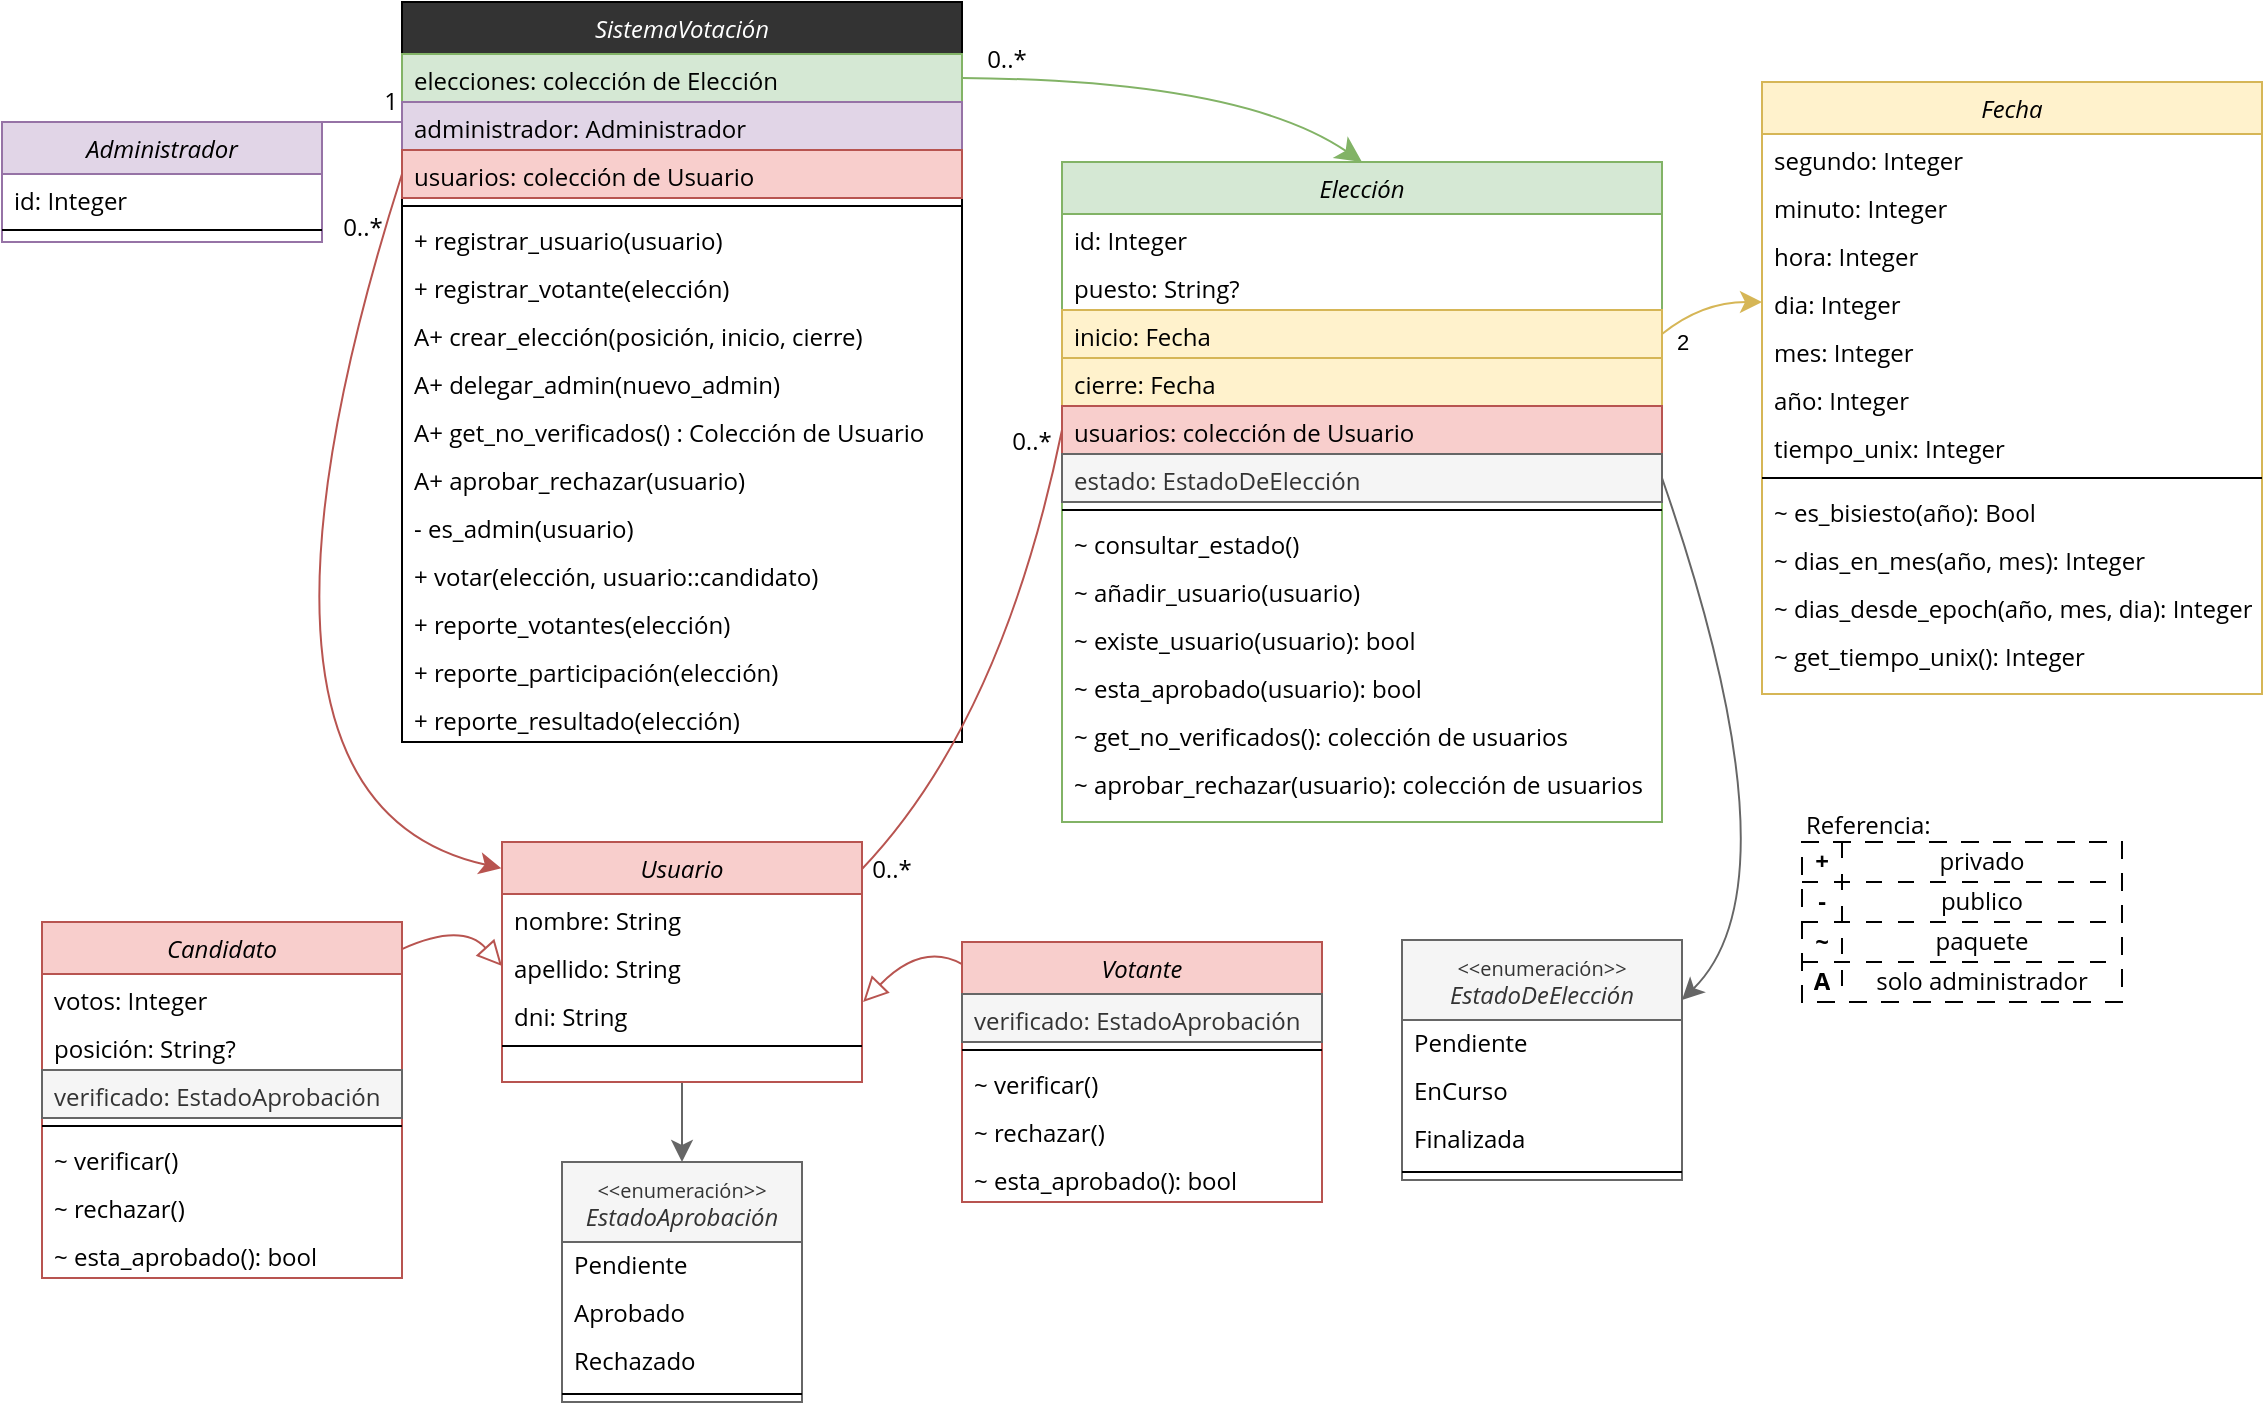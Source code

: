 <mxfile version="24.5.5" type="device">
  <diagram id="C5RBs43oDa-KdzZeNtuy" name="Page-1">
    <mxGraphModel dx="1039" dy="798" grid="1" gridSize="10" guides="1" tooltips="1" connect="1" arrows="1" fold="1" page="1" pageScale="1" pageWidth="827" pageHeight="1169" math="0" shadow="0">
      <root>
        <mxCell id="WIyWlLk6GJQsqaUBKTNV-0" />
        <mxCell id="WIyWlLk6GJQsqaUBKTNV-1" parent="WIyWlLk6GJQsqaUBKTNV-0" />
        <mxCell id="zkfFHV4jXpPFQw0GAbJ--0" value="SistemaVotación" style="swimlane;fontStyle=2;align=center;verticalAlign=top;childLayout=stackLayout;horizontal=1;startSize=26;horizontalStack=0;resizeParent=1;resizeLast=0;collapsible=1;marginBottom=0;rounded=0;shadow=0;strokeWidth=1;fillColor=#333333;fontFamily=Open Sans;fontSource=https%3A%2F%2Ffonts.googleapis.com%2Fcss%3Ffamily%3DOpen%2BSans;fontColor=#FFFFFF;" parent="WIyWlLk6GJQsqaUBKTNV-1" vertex="1">
          <mxGeometry x="220" y="120" width="280" height="370" as="geometry">
            <mxRectangle x="60" y="120" width="160" height="26" as="alternateBounds" />
          </mxGeometry>
        </mxCell>
        <mxCell id="zkfFHV4jXpPFQw0GAbJ--2" value="elecciones: colección de Elección" style="text;align=left;verticalAlign=top;spacingLeft=4;spacingRight=4;overflow=hidden;rotatable=0;points=[[0,0.5],[1,0.5]];portConstraint=eastwest;rounded=0;shadow=0;html=0;fillColor=#d5e8d4;strokeColor=#82b366;fontFamily=Open Sans;fontSource=https%3A%2F%2Ffonts.googleapis.com%2Fcss%3Ffamily%3DOpen%2BSans;" parent="zkfFHV4jXpPFQw0GAbJ--0" vertex="1">
          <mxGeometry y="26" width="280" height="24" as="geometry" />
        </mxCell>
        <mxCell id="yKbHg6DS_N1zs0R88v2O-32" value="administrador: Administrador" style="text;align=left;verticalAlign=top;spacingLeft=4;spacingRight=4;overflow=hidden;rotatable=0;points=[[0,0.5],[1,0.5]];portConstraint=eastwest;rounded=0;shadow=0;html=0;fillColor=#e1d5e7;strokeColor=#9673a6;fontFamily=Open Sans;fontSource=https%3A%2F%2Ffonts.googleapis.com%2Fcss%3Ffamily%3DOpen%2BSans;" parent="zkfFHV4jXpPFQw0GAbJ--0" vertex="1">
          <mxGeometry y="50" width="280" height="24" as="geometry" />
        </mxCell>
        <mxCell id="yKbHg6DS_N1zs0R88v2O-77" value="usuarios: colección de Usuario" style="text;align=left;verticalAlign=top;spacingLeft=4;spacingRight=4;overflow=hidden;rotatable=0;points=[[0,0.5],[1,0.5]];portConstraint=eastwest;rounded=0;shadow=0;html=0;fillColor=#f8cecc;strokeColor=#b85450;fontFamily=Open Sans;fontSource=https%3A%2F%2Ffonts.googleapis.com%2Fcss%3Ffamily%3DOpen%2BSans;" parent="zkfFHV4jXpPFQw0GAbJ--0" vertex="1">
          <mxGeometry y="74" width="280" height="24" as="geometry" />
        </mxCell>
        <mxCell id="zkfFHV4jXpPFQw0GAbJ--4" value="" style="line;html=1;strokeWidth=1;align=left;verticalAlign=middle;spacingTop=-1;spacingLeft=3;spacingRight=3;rotatable=0;labelPosition=right;points=[];portConstraint=eastwest;fontFamily=Open Sans;fontSource=https%3A%2F%2Ffonts.googleapis.com%2Fcss%3Ffamily%3DOpen%2BSans;" parent="zkfFHV4jXpPFQw0GAbJ--0" vertex="1">
          <mxGeometry y="98" width="280" height="8" as="geometry" />
        </mxCell>
        <mxCell id="BtBPjeZ04H007sRHJWdY-24" value="+ registrar_usuario(usuario)" style="text;align=left;verticalAlign=top;spacingLeft=4;spacingRight=4;overflow=hidden;rotatable=0;points=[[0,0.5],[1,0.5]];portConstraint=eastwest;fontFamily=Open Sans;fontSource=https%3A%2F%2Ffonts.googleapis.com%2Fcss%3Ffamily%3DOpen%2BSans;" parent="zkfFHV4jXpPFQw0GAbJ--0" vertex="1">
          <mxGeometry y="106" width="280" height="24" as="geometry" />
        </mxCell>
        <mxCell id="98oy6kJ288_XLNuniXGL-0" value="+ registrar_votante(elección)" style="text;align=left;verticalAlign=top;spacingLeft=4;spacingRight=4;overflow=hidden;rotatable=0;points=[[0,0.5],[1,0.5]];portConstraint=eastwest;fontFamily=Open Sans;fontSource=https%3A%2F%2Ffonts.googleapis.com%2Fcss%3Ffamily%3DOpen%2BSans;" parent="zkfFHV4jXpPFQw0GAbJ--0" vertex="1">
          <mxGeometry y="130" width="280" height="24" as="geometry" />
        </mxCell>
        <mxCell id="zkfFHV4jXpPFQw0GAbJ--5" value="A+ crear_elección(posición, inicio, cierre)" style="text;align=left;verticalAlign=top;spacingLeft=4;spacingRight=4;overflow=hidden;rotatable=0;points=[[0,0.5],[1,0.5]];portConstraint=eastwest;fontFamily=Open Sans;fontSource=https%3A%2F%2Ffonts.googleapis.com%2Fcss%3Ffamily%3DOpen%2BSans;" parent="zkfFHV4jXpPFQw0GAbJ--0" vertex="1">
          <mxGeometry y="154" width="280" height="24" as="geometry" />
        </mxCell>
        <mxCell id="yKbHg6DS_N1zs0R88v2O-81" value="A+ delegar_admin(nuevo_admin)" style="text;align=left;verticalAlign=top;spacingLeft=4;spacingRight=4;overflow=hidden;rotatable=0;points=[[0,0.5],[1,0.5]];portConstraint=eastwest;fontFamily=Open Sans;fontSource=https%3A%2F%2Ffonts.googleapis.com%2Fcss%3Ffamily%3DOpen%2BSans;" parent="zkfFHV4jXpPFQw0GAbJ--0" vertex="1">
          <mxGeometry y="178" width="280" height="24" as="geometry" />
        </mxCell>
        <mxCell id="BtBPjeZ04H007sRHJWdY-26" value="A+ get_no_verificados() : Colección de Usuario" style="text;align=left;verticalAlign=top;spacingLeft=4;spacingRight=4;overflow=hidden;rotatable=0;points=[[0,0.5],[1,0.5]];portConstraint=eastwest;fontFamily=Open Sans;fontSource=https%3A%2F%2Ffonts.googleapis.com%2Fcss%3Ffamily%3DOpen%2BSans;" parent="zkfFHV4jXpPFQw0GAbJ--0" vertex="1">
          <mxGeometry y="202" width="280" height="24" as="geometry" />
        </mxCell>
        <mxCell id="BtBPjeZ04H007sRHJWdY-25" value="A+ aprobar_rechazar(usuario)" style="text;align=left;verticalAlign=top;spacingLeft=4;spacingRight=4;overflow=hidden;rotatable=0;points=[[0,0.5],[1,0.5]];portConstraint=eastwest;fontFamily=Open Sans;fontSource=https%3A%2F%2Ffonts.googleapis.com%2Fcss%3Ffamily%3DOpen%2BSans;" parent="zkfFHV4jXpPFQw0GAbJ--0" vertex="1">
          <mxGeometry y="226" width="280" height="24" as="geometry" />
        </mxCell>
        <mxCell id="MdSGgK2CkpisyOBPNk-x-0" value="- es_admin(usuario)" style="text;align=left;verticalAlign=top;spacingLeft=4;spacingRight=4;overflow=hidden;rotatable=0;points=[[0,0.5],[1,0.5]];portConstraint=eastwest;fontFamily=Open Sans;fontSource=https%3A%2F%2Ffonts.googleapis.com%2Fcss%3Ffamily%3DOpen%2BSans;" parent="zkfFHV4jXpPFQw0GAbJ--0" vertex="1">
          <mxGeometry y="250" width="280" height="24" as="geometry" />
        </mxCell>
        <mxCell id="BtBPjeZ04H007sRHJWdY-29" value="+ votar(elección, usuario::candidato)" style="text;align=left;verticalAlign=top;spacingLeft=4;spacingRight=4;overflow=hidden;rotatable=0;points=[[0,0.5],[1,0.5]];portConstraint=eastwest;fontFamily=Open Sans;fontSource=https%3A%2F%2Ffonts.googleapis.com%2Fcss%3Ffamily%3DOpen%2BSans;" parent="zkfFHV4jXpPFQw0GAbJ--0" vertex="1">
          <mxGeometry y="274" width="280" height="24" as="geometry" />
        </mxCell>
        <mxCell id="yKbHg6DS_N1zs0R88v2O-89" value="+ reporte_votantes(elección)" style="text;align=left;verticalAlign=top;spacingLeft=4;spacingRight=4;overflow=hidden;rotatable=0;points=[[0,0.5],[1,0.5]];portConstraint=eastwest;fontFamily=Open Sans;fontSource=https%3A%2F%2Ffonts.googleapis.com%2Fcss%3Ffamily%3DOpen%2BSans;" parent="zkfFHV4jXpPFQw0GAbJ--0" vertex="1">
          <mxGeometry y="298" width="280" height="24" as="geometry" />
        </mxCell>
        <mxCell id="yKbHg6DS_N1zs0R88v2O-90" value="+ reporte_participación(elección)" style="text;align=left;verticalAlign=top;spacingLeft=4;spacingRight=4;overflow=hidden;rotatable=0;points=[[0,0.5],[1,0.5]];portConstraint=eastwest;fontFamily=Open Sans;fontSource=https%3A%2F%2Ffonts.googleapis.com%2Fcss%3Ffamily%3DOpen%2BSans;" parent="zkfFHV4jXpPFQw0GAbJ--0" vertex="1">
          <mxGeometry y="322" width="280" height="24" as="geometry" />
        </mxCell>
        <mxCell id="BtBPjeZ04H007sRHJWdY-0" value="+ reporte_resultado(elección)" style="text;align=left;verticalAlign=top;spacingLeft=4;spacingRight=4;overflow=hidden;rotatable=0;points=[[0,0.5],[1,0.5]];portConstraint=eastwest;fontFamily=Open Sans;fontSource=https%3A%2F%2Ffonts.googleapis.com%2Fcss%3Ffamily%3DOpen%2BSans;" parent="zkfFHV4jXpPFQw0GAbJ--0" vertex="1">
          <mxGeometry y="346" width="280" height="24" as="geometry" />
        </mxCell>
        <mxCell id="zkfFHV4jXpPFQw0GAbJ--17" value="Elección" style="swimlane;fontStyle=2;align=center;verticalAlign=top;childLayout=stackLayout;horizontal=1;startSize=26;horizontalStack=0;resizeParent=1;resizeLast=0;collapsible=1;marginBottom=0;rounded=0;shadow=0;strokeWidth=1;fillColor=#d5e8d4;strokeColor=#82b366;fontFamily=Open Sans;fontSource=https%3A%2F%2Ffonts.googleapis.com%2Fcss%3Ffamily%3DOpen%2BSans;" parent="WIyWlLk6GJQsqaUBKTNV-1" vertex="1">
          <mxGeometry x="550" y="200" width="300" height="330" as="geometry">
            <mxRectangle x="550" y="140" width="160" height="26" as="alternateBounds" />
          </mxGeometry>
        </mxCell>
        <mxCell id="yKbHg6DS_N1zs0R88v2O-35" value="id: Integer" style="text;align=left;verticalAlign=top;spacingLeft=4;spacingRight=4;overflow=hidden;rotatable=0;points=[[0,0.5],[1,0.5]];portConstraint=eastwest;rounded=0;shadow=0;html=0;fontFamily=Open Sans;fontSource=https%3A%2F%2Ffonts.googleapis.com%2Fcss%3Ffamily%3DOpen%2BSans;" parent="zkfFHV4jXpPFQw0GAbJ--17" vertex="1">
          <mxGeometry y="26" width="300" height="24" as="geometry" />
        </mxCell>
        <mxCell id="BtBPjeZ04H007sRHJWdY-1" value="puesto: String?" style="text;align=left;verticalAlign=top;spacingLeft=4;spacingRight=4;overflow=hidden;rotatable=0;points=[[0,0.5],[1,0.5]];portConstraint=eastwest;rounded=0;shadow=0;html=0;fontFamily=Open Sans;fontSource=https%3A%2F%2Ffonts.googleapis.com%2Fcss%3Ffamily%3DOpen%2BSans;" parent="zkfFHV4jXpPFQw0GAbJ--17" vertex="1">
          <mxGeometry y="50" width="300" height="24" as="geometry" />
        </mxCell>
        <mxCell id="zkfFHV4jXpPFQw0GAbJ--18" value="inicio: Fecha" style="text;align=left;verticalAlign=top;spacingLeft=4;spacingRight=4;overflow=hidden;rotatable=0;points=[[0,0.5],[1,0.5]];portConstraint=eastwest;fontFamily=Open Sans;fontSource=https%3A%2F%2Ffonts.googleapis.com%2Fcss%3Ffamily%3DOpen%2BSans;fillColor=#fff2cc;strokeColor=#d6b656;" parent="zkfFHV4jXpPFQw0GAbJ--17" vertex="1">
          <mxGeometry y="74" width="300" height="24" as="geometry" />
        </mxCell>
        <mxCell id="zkfFHV4jXpPFQw0GAbJ--19" value="cierre: Fecha" style="text;align=left;verticalAlign=top;spacingLeft=4;spacingRight=4;overflow=hidden;rotatable=0;points=[[0,0.5],[1,0.5]];portConstraint=eastwest;rounded=0;shadow=0;html=0;fontFamily=Open Sans;fontSource=https%3A%2F%2Ffonts.googleapis.com%2Fcss%3Ffamily%3DOpen%2BSans;fillColor=#fff2cc;strokeColor=#d6b656;" parent="zkfFHV4jXpPFQw0GAbJ--17" vertex="1">
          <mxGeometry y="98" width="300" height="24" as="geometry" />
        </mxCell>
        <mxCell id="yKbHg6DS_N1zs0R88v2O-3" value="usuarios: colección de Usuario" style="text;align=left;verticalAlign=top;spacingLeft=4;spacingRight=4;overflow=hidden;rotatable=0;points=[[0,0.5],[1,0.5]];portConstraint=eastwest;rounded=0;shadow=0;html=0;fillColor=#f8cecc;strokeColor=#b85450;fontFamily=Open Sans;fontSource=https%3A%2F%2Ffonts.googleapis.com%2Fcss%3Ffamily%3DOpen%2BSans;" parent="zkfFHV4jXpPFQw0GAbJ--17" vertex="1">
          <mxGeometry y="122" width="300" height="24" as="geometry" />
        </mxCell>
        <mxCell id="R9XFPIO_DSR1nfJO-hFB-24" value="estado: EstadoDeElección" style="text;align=left;verticalAlign=top;spacingLeft=4;spacingRight=4;overflow=hidden;rotatable=0;points=[[0,0.5],[1,0.5]];portConstraint=eastwest;rounded=0;shadow=0;html=0;fontFamily=Open Sans;fontSource=https%3A%2F%2Ffonts.googleapis.com%2Fcss%3Ffamily%3DOpen%2BSans;fillColor=#f5f5f5;fontColor=#333333;strokeColor=#666666;" parent="zkfFHV4jXpPFQw0GAbJ--17" vertex="1">
          <mxGeometry y="146" width="300" height="24" as="geometry" />
        </mxCell>
        <mxCell id="zkfFHV4jXpPFQw0GAbJ--23" value="" style="line;html=1;strokeWidth=1;align=left;verticalAlign=middle;spacingTop=-1;spacingLeft=3;spacingRight=3;rotatable=0;labelPosition=right;points=[];portConstraint=eastwest;fontFamily=Open Sans;fontSource=https%3A%2F%2Ffonts.googleapis.com%2Fcss%3Ffamily%3DOpen%2BSans;" parent="zkfFHV4jXpPFQw0GAbJ--17" vertex="1">
          <mxGeometry y="170" width="300" height="8" as="geometry" />
        </mxCell>
        <mxCell id="zkfFHV4jXpPFQw0GAbJ--24" value="~ consultar_estado()" style="text;align=left;verticalAlign=top;spacingLeft=4;spacingRight=4;overflow=hidden;rotatable=0;points=[[0,0.5],[1,0.5]];portConstraint=eastwest;fontFamily=Open Sans;fontSource=https%3A%2F%2Ffonts.googleapis.com%2Fcss%3Ffamily%3DOpen%2BSans;" parent="zkfFHV4jXpPFQw0GAbJ--17" vertex="1">
          <mxGeometry y="178" width="300" height="24" as="geometry" />
        </mxCell>
        <mxCell id="MdSGgK2CkpisyOBPNk-x-9" value="~ añadir_usuario(usuario)" style="text;align=left;verticalAlign=top;spacingLeft=4;spacingRight=4;overflow=hidden;rotatable=0;points=[[0,0.5],[1,0.5]];portConstraint=eastwest;fontFamily=Open Sans;fontSource=https%3A%2F%2Ffonts.googleapis.com%2Fcss%3Ffamily%3DOpen%2BSans;" parent="zkfFHV4jXpPFQw0GAbJ--17" vertex="1">
          <mxGeometry y="202" width="300" height="24" as="geometry" />
        </mxCell>
        <mxCell id="MdSGgK2CkpisyOBPNk-x-10" value="~ existe_usuario(usuario): bool" style="text;align=left;verticalAlign=top;spacingLeft=4;spacingRight=4;overflow=hidden;rotatable=0;points=[[0,0.5],[1,0.5]];portConstraint=eastwest;fontFamily=Open Sans;fontSource=https%3A%2F%2Ffonts.googleapis.com%2Fcss%3Ffamily%3DOpen%2BSans;" parent="zkfFHV4jXpPFQw0GAbJ--17" vertex="1">
          <mxGeometry y="226" width="300" height="24" as="geometry" />
        </mxCell>
        <mxCell id="MdSGgK2CkpisyOBPNk-x-12" value="~ esta_aprobado(usuario): bool" style="text;align=left;verticalAlign=top;spacingLeft=4;spacingRight=4;overflow=hidden;rotatable=0;points=[[0,0.5],[1,0.5]];portConstraint=eastwest;fontFamily=Open Sans;fontSource=https%3A%2F%2Ffonts.googleapis.com%2Fcss%3Ffamily%3DOpen%2BSans;" parent="zkfFHV4jXpPFQw0GAbJ--17" vertex="1">
          <mxGeometry y="250" width="300" height="24" as="geometry" />
        </mxCell>
        <mxCell id="MdSGgK2CkpisyOBPNk-x-11" value="~ get_no_verificados(): colección de usuarios" style="text;align=left;verticalAlign=top;spacingLeft=4;spacingRight=4;overflow=hidden;rotatable=0;points=[[0,0.5],[1,0.5]];portConstraint=eastwest;fontFamily=Open Sans;fontSource=https%3A%2F%2Ffonts.googleapis.com%2Fcss%3Ffamily%3DOpen%2BSans;" parent="zkfFHV4jXpPFQw0GAbJ--17" vertex="1">
          <mxGeometry y="274" width="300" height="24" as="geometry" />
        </mxCell>
        <mxCell id="MdSGgK2CkpisyOBPNk-x-13" value="~ aprobar_rechazar(usuario): colección de usuarios" style="text;align=left;verticalAlign=top;spacingLeft=4;spacingRight=4;overflow=hidden;rotatable=0;points=[[0,0.5],[1,0.5]];portConstraint=eastwest;fontFamily=Open Sans;fontSource=https%3A%2F%2Ffonts.googleapis.com%2Fcss%3Ffamily%3DOpen%2BSans;" parent="zkfFHV4jXpPFQw0GAbJ--17" vertex="1">
          <mxGeometry y="298" width="300" height="24" as="geometry" />
        </mxCell>
        <mxCell id="98oy6kJ288_XLNuniXGL-7" style="edgeStyle=none;curved=1;rounded=0;orthogonalLoop=1;jettySize=auto;html=1;entryX=0.5;entryY=0;entryDx=0;entryDy=0;fontSize=12;startSize=8;endSize=8;fillColor=#f5f5f5;strokeColor=#666666;" parent="WIyWlLk6GJQsqaUBKTNV-1" source="yKbHg6DS_N1zs0R88v2O-4" target="98oy6kJ288_XLNuniXGL-1" edge="1">
          <mxGeometry relative="1" as="geometry" />
        </mxCell>
        <mxCell id="yKbHg6DS_N1zs0R88v2O-4" value="Usuario" style="swimlane;fontStyle=2;align=center;verticalAlign=top;childLayout=stackLayout;horizontal=1;startSize=26;horizontalStack=0;resizeParent=1;resizeLast=0;collapsible=1;marginBottom=0;rounded=0;shadow=0;strokeWidth=1;fillColor=#f8cecc;strokeColor=#b85450;fontFamily=Open Sans;fontSource=https%3A%2F%2Ffonts.googleapis.com%2Fcss%3Ffamily%3DOpen%2BSans;" parent="WIyWlLk6GJQsqaUBKTNV-1" vertex="1">
          <mxGeometry x="270" y="540" width="180" height="120" as="geometry">
            <mxRectangle x="550" y="140" width="160" height="26" as="alternateBounds" />
          </mxGeometry>
        </mxCell>
        <mxCell id="yKbHg6DS_N1zs0R88v2O-5" value="nombre: String" style="text;align=left;verticalAlign=top;spacingLeft=4;spacingRight=4;overflow=hidden;rotatable=0;points=[[0,0.5],[1,0.5]];portConstraint=eastwest;fontFamily=Open Sans;fontSource=https%3A%2F%2Ffonts.googleapis.com%2Fcss%3Ffamily%3DOpen%2BSans;" parent="yKbHg6DS_N1zs0R88v2O-4" vertex="1">
          <mxGeometry y="26" width="180" height="24" as="geometry" />
        </mxCell>
        <mxCell id="yKbHg6DS_N1zs0R88v2O-6" value="apellido: String" style="text;align=left;verticalAlign=top;spacingLeft=4;spacingRight=4;overflow=hidden;rotatable=0;points=[[0,0.5],[1,0.5]];portConstraint=eastwest;rounded=0;shadow=0;html=0;fontFamily=Open Sans;fontSource=https%3A%2F%2Ffonts.googleapis.com%2Fcss%3Ffamily%3DOpen%2BSans;" parent="yKbHg6DS_N1zs0R88v2O-4" vertex="1">
          <mxGeometry y="50" width="180" height="24" as="geometry" />
        </mxCell>
        <mxCell id="yKbHg6DS_N1zs0R88v2O-17" value="dni: String" style="text;align=left;verticalAlign=top;spacingLeft=4;spacingRight=4;overflow=hidden;rotatable=0;points=[[0,0.5],[1,0.5]];portConstraint=eastwest;rounded=0;shadow=0;html=0;fontFamily=Open Sans;fontSource=https%3A%2F%2Ffonts.googleapis.com%2Fcss%3Ffamily%3DOpen%2BSans;" parent="yKbHg6DS_N1zs0R88v2O-4" vertex="1">
          <mxGeometry y="74" width="180" height="24" as="geometry" />
        </mxCell>
        <mxCell id="yKbHg6DS_N1zs0R88v2O-7" value="" style="line;html=1;strokeWidth=1;align=left;verticalAlign=middle;spacingTop=-1;spacingLeft=3;spacingRight=3;rotatable=0;labelPosition=right;points=[];portConstraint=eastwest;fontFamily=Open Sans;fontSource=https%3A%2F%2Ffonts.googleapis.com%2Fcss%3Ffamily%3DOpen%2BSans;" parent="yKbHg6DS_N1zs0R88v2O-4" vertex="1">
          <mxGeometry y="98" width="180" height="8" as="geometry" />
        </mxCell>
        <mxCell id="yKbHg6DS_N1zs0R88v2O-15" value="0..*" style="edgeStyle=none;curved=1;rounded=0;orthogonalLoop=1;jettySize=auto;html=1;entryX=0.5;entryY=0;entryDx=0;entryDy=0;fontSize=12;startSize=10;endSize=10;exitX=1;exitY=0.5;exitDx=0;exitDy=0;fontFamily=Open Sans;fontSource=https%3A%2F%2Ffonts.googleapis.com%2Fcss%3Ffamily%3DOpen%2BSans;fillColor=#d5e8d4;strokeColor=#82b366;labelBackgroundColor=none;" parent="WIyWlLk6GJQsqaUBKTNV-1" source="zkfFHV4jXpPFQw0GAbJ--2" target="zkfFHV4jXpPFQw0GAbJ--17" edge="1">
          <mxGeometry x="-0.795" y="9" relative="1" as="geometry">
            <Array as="points">
              <mxPoint x="640" y="159" />
            </Array>
            <mxPoint as="offset" />
          </mxGeometry>
        </mxCell>
        <mxCell id="yKbHg6DS_N1zs0R88v2O-33" style="edgeStyle=none;curved=1;rounded=0;orthogonalLoop=1;jettySize=auto;html=1;fontSize=12;startSize=10;endSize=10;exitX=1;exitY=0.076;exitDx=0;exitDy=0;endArrow=block;endFill=0;fontFamily=Open Sans;fontSource=https%3A%2F%2Ffonts.googleapis.com%2Fcss%3Ffamily%3DOpen%2BSans;fillColor=#f8cecc;strokeColor=#b85450;entryX=0;entryY=0.5;entryDx=0;entryDy=0;exitPerimeter=0;" parent="WIyWlLk6GJQsqaUBKTNV-1" source="yKbHg6DS_N1zs0R88v2O-18" target="yKbHg6DS_N1zs0R88v2O-6" edge="1">
          <mxGeometry relative="1" as="geometry">
            <mxPoint x="360" y="720" as="targetPoint" />
            <Array as="points">
              <mxPoint x="250" y="580" />
            </Array>
          </mxGeometry>
        </mxCell>
        <mxCell id="yKbHg6DS_N1zs0R88v2O-18" value="Candidato" style="swimlane;fontStyle=2;align=center;verticalAlign=top;childLayout=stackLayout;horizontal=1;startSize=26;horizontalStack=0;resizeParent=1;resizeLast=0;collapsible=1;marginBottom=0;rounded=0;shadow=0;strokeWidth=1;fontFamily=Open Sans;fontSource=https%3A%2F%2Ffonts.googleapis.com%2Fcss%3Ffamily%3DOpen%2BSans;fillColor=#f8cecc;strokeColor=#b85450;" parent="WIyWlLk6GJQsqaUBKTNV-1" vertex="1">
          <mxGeometry x="40" y="580" width="180" height="178" as="geometry">
            <mxRectangle x="550" y="140" width="160" height="26" as="alternateBounds" />
          </mxGeometry>
        </mxCell>
        <mxCell id="yKbHg6DS_N1zs0R88v2O-21" value="votos: Integer" style="text;align=left;verticalAlign=top;spacingLeft=4;spacingRight=4;overflow=hidden;rotatable=0;points=[[0,0.5],[1,0.5]];portConstraint=eastwest;rounded=0;shadow=0;html=0;fontFamily=Open Sans;fontSource=https%3A%2F%2Ffonts.googleapis.com%2Fcss%3Ffamily%3DOpen%2BSans;" parent="yKbHg6DS_N1zs0R88v2O-18" vertex="1">
          <mxGeometry y="26" width="180" height="24" as="geometry" />
        </mxCell>
        <mxCell id="yKbHg6DS_N1zs0R88v2O-70" value="posición: String?" style="text;align=left;verticalAlign=top;spacingLeft=4;spacingRight=4;overflow=hidden;rotatable=0;points=[[0,0.5],[1,0.5]];portConstraint=eastwest;rounded=0;shadow=0;html=0;fontFamily=Open Sans;fontSource=https%3A%2F%2Ffonts.googleapis.com%2Fcss%3Ffamily%3DOpen%2BSans;" parent="yKbHg6DS_N1zs0R88v2O-18" vertex="1">
          <mxGeometry y="50" width="180" height="24" as="geometry" />
        </mxCell>
        <mxCell id="MdSGgK2CkpisyOBPNk-x-7" value="verificado: EstadoAprobación" style="text;align=left;verticalAlign=top;spacingLeft=4;spacingRight=4;overflow=hidden;rotatable=0;points=[[0,0.5],[1,0.5]];portConstraint=eastwest;rounded=0;shadow=0;html=0;fontFamily=Open Sans;fontSource=https%3A%2F%2Ffonts.googleapis.com%2Fcss%3Ffamily%3DOpen%2BSans;fillColor=#f5f5f5;fontColor=#333333;strokeColor=#666666;" parent="yKbHg6DS_N1zs0R88v2O-18" vertex="1">
          <mxGeometry y="74" width="180" height="24" as="geometry" />
        </mxCell>
        <mxCell id="yKbHg6DS_N1zs0R88v2O-22" value="" style="line;html=1;strokeWidth=1;align=left;verticalAlign=middle;spacingTop=-1;spacingLeft=3;spacingRight=3;rotatable=0;labelPosition=right;points=[];portConstraint=eastwest;fontFamily=Open Sans;fontSource=https%3A%2F%2Ffonts.googleapis.com%2Fcss%3Ffamily%3DOpen%2BSans;" parent="yKbHg6DS_N1zs0R88v2O-18" vertex="1">
          <mxGeometry y="98" width="180" height="8" as="geometry" />
        </mxCell>
        <mxCell id="yKbHg6DS_N1zs0R88v2O-9" value="~ verificar()" style="text;align=left;verticalAlign=top;spacingLeft=4;spacingRight=4;overflow=hidden;rotatable=0;points=[[0,0.5],[1,0.5]];portConstraint=eastwest;fontFamily=Open Sans;fontSource=https%3A%2F%2Ffonts.googleapis.com%2Fcss%3Ffamily%3DOpen%2BSans;" parent="yKbHg6DS_N1zs0R88v2O-18" vertex="1">
          <mxGeometry y="106" width="180" height="24" as="geometry" />
        </mxCell>
        <mxCell id="pZxbnh3E-0ZqHh4JECPZ-0" value="~ rechazar()" style="text;align=left;verticalAlign=top;spacingLeft=4;spacingRight=4;overflow=hidden;rotatable=0;points=[[0,0.5],[1,0.5]];portConstraint=eastwest;fontFamily=Open Sans;fontSource=https%3A%2F%2Ffonts.googleapis.com%2Fcss%3Ffamily%3DOpen%2BSans;" vertex="1" parent="yKbHg6DS_N1zs0R88v2O-18">
          <mxGeometry y="130" width="180" height="24" as="geometry" />
        </mxCell>
        <mxCell id="MdSGgK2CkpisyOBPNk-x-5" value="~ esta_aprobado(): bool" style="text;align=left;verticalAlign=top;spacingLeft=4;spacingRight=4;overflow=hidden;rotatable=0;points=[[0,0.5],[1,0.5]];portConstraint=eastwest;fontFamily=Open Sans;fontSource=https%3A%2F%2Ffonts.googleapis.com%2Fcss%3Ffamily%3DOpen%2BSans;" parent="yKbHg6DS_N1zs0R88v2O-18" vertex="1">
          <mxGeometry y="154" width="180" height="24" as="geometry" />
        </mxCell>
        <mxCell id="yKbHg6DS_N1zs0R88v2O-34" style="edgeStyle=none;curved=1;rounded=0;orthogonalLoop=1;jettySize=auto;html=1;entryX=1.003;entryY=0.251;entryDx=0;entryDy=0;fontSize=12;startSize=10;endSize=10;exitX=0;exitY=0.085;exitDx=0;exitDy=0;endArrow=block;endFill=0;fontFamily=Open Sans;fontSource=https%3A%2F%2Ffonts.googleapis.com%2Fcss%3Ffamily%3DOpen%2BSans;fillColor=#f8cecc;strokeColor=#b85450;entryPerimeter=0;exitPerimeter=0;" parent="WIyWlLk6GJQsqaUBKTNV-1" source="yKbHg6DS_N1zs0R88v2O-52" target="yKbHg6DS_N1zs0R88v2O-17" edge="1">
          <mxGeometry relative="1" as="geometry">
            <mxPoint x="1040" y="642" as="sourcePoint" />
            <Array as="points">
              <mxPoint x="480" y="590" />
            </Array>
          </mxGeometry>
        </mxCell>
        <mxCell id="yKbHg6DS_N1zs0R88v2O-40" value="Administrador" style="swimlane;fontStyle=2;align=center;verticalAlign=top;childLayout=stackLayout;horizontal=1;startSize=26;horizontalStack=0;resizeParent=1;resizeLast=0;collapsible=1;marginBottom=0;rounded=0;shadow=0;strokeWidth=1;fillColor=#e1d5e7;strokeColor=#9673a6;fontFamily=Open Sans;fontSource=https%3A%2F%2Ffonts.googleapis.com%2Fcss%3Ffamily%3DOpen%2BSans;" parent="WIyWlLk6GJQsqaUBKTNV-1" vertex="1">
          <mxGeometry x="20" y="180" width="160" height="60" as="geometry">
            <mxRectangle x="550" y="140" width="160" height="26" as="alternateBounds" />
          </mxGeometry>
        </mxCell>
        <mxCell id="yKbHg6DS_N1zs0R88v2O-41" value="id: Integer" style="text;align=left;verticalAlign=top;spacingLeft=4;spacingRight=4;overflow=hidden;rotatable=0;points=[[0,0.5],[1,0.5]];portConstraint=eastwest;rounded=0;shadow=0;html=0;fontFamily=Open Sans;fontSource=https%3A%2F%2Ffonts.googleapis.com%2Fcss%3Ffamily%3DOpen%2BSans;" parent="yKbHg6DS_N1zs0R88v2O-40" vertex="1">
          <mxGeometry y="26" width="160" height="24" as="geometry" />
        </mxCell>
        <mxCell id="yKbHg6DS_N1zs0R88v2O-42" value="" style="line;html=1;strokeWidth=1;align=left;verticalAlign=middle;spacingTop=-1;spacingLeft=3;spacingRight=3;rotatable=0;labelPosition=right;points=[];portConstraint=eastwest;fontFamily=Open Sans;fontSource=https%3A%2F%2Ffonts.googleapis.com%2Fcss%3Ffamily%3DOpen%2BSans;" parent="yKbHg6DS_N1zs0R88v2O-40" vertex="1">
          <mxGeometry y="50" width="160" height="8" as="geometry" />
        </mxCell>
        <mxCell id="yKbHg6DS_N1zs0R88v2O-52" value="Votante" style="swimlane;fontStyle=2;align=center;verticalAlign=top;childLayout=stackLayout;horizontal=1;startSize=26;horizontalStack=0;resizeParent=1;resizeLast=0;collapsible=1;marginBottom=0;rounded=0;shadow=0;strokeWidth=1;fontFamily=Open Sans;fontSource=https%3A%2F%2Ffonts.googleapis.com%2Fcss%3Ffamily%3DOpen%2BSans;fillColor=#f8cecc;strokeColor=#b85450;" parent="WIyWlLk6GJQsqaUBKTNV-1" vertex="1">
          <mxGeometry x="500" y="590" width="180" height="130" as="geometry">
            <mxRectangle x="550" y="140" width="160" height="26" as="alternateBounds" />
          </mxGeometry>
        </mxCell>
        <mxCell id="BtBPjeZ04H007sRHJWdY-30" value="verificado: EstadoAprobación" style="text;align=left;verticalAlign=top;spacingLeft=4;spacingRight=4;overflow=hidden;rotatable=0;points=[[0,0.5],[1,0.5]];portConstraint=eastwest;rounded=0;shadow=0;html=0;fontFamily=Open Sans;fontSource=https%3A%2F%2Ffonts.googleapis.com%2Fcss%3Ffamily%3DOpen%2BSans;fillColor=#f5f5f5;fontColor=#333333;strokeColor=#666666;" parent="yKbHg6DS_N1zs0R88v2O-52" vertex="1">
          <mxGeometry y="26" width="180" height="24" as="geometry" />
        </mxCell>
        <mxCell id="yKbHg6DS_N1zs0R88v2O-54" value="" style="line;html=1;strokeWidth=1;align=left;verticalAlign=middle;spacingTop=-1;spacingLeft=3;spacingRight=3;rotatable=0;labelPosition=right;points=[];portConstraint=eastwest;fontFamily=Open Sans;fontSource=https%3A%2F%2Ffonts.googleapis.com%2Fcss%3Ffamily%3DOpen%2BSans;" parent="yKbHg6DS_N1zs0R88v2O-52" vertex="1">
          <mxGeometry y="50" width="180" height="8" as="geometry" />
        </mxCell>
        <mxCell id="MdSGgK2CkpisyOBPNk-x-6" value="~ verificar()" style="text;align=left;verticalAlign=top;spacingLeft=4;spacingRight=4;overflow=hidden;rotatable=0;points=[[0,0.5],[1,0.5]];portConstraint=eastwest;fontFamily=Open Sans;fontSource=https%3A%2F%2Ffonts.googleapis.com%2Fcss%3Ffamily%3DOpen%2BSans;" parent="yKbHg6DS_N1zs0R88v2O-52" vertex="1">
          <mxGeometry y="58" width="180" height="24" as="geometry" />
        </mxCell>
        <mxCell id="pZxbnh3E-0ZqHh4JECPZ-1" value="~ rechazar()" style="text;align=left;verticalAlign=top;spacingLeft=4;spacingRight=4;overflow=hidden;rotatable=0;points=[[0,0.5],[1,0.5]];portConstraint=eastwest;fontFamily=Open Sans;fontSource=https%3A%2F%2Ffonts.googleapis.com%2Fcss%3Ffamily%3DOpen%2BSans;" vertex="1" parent="yKbHg6DS_N1zs0R88v2O-52">
          <mxGeometry y="82" width="180" height="24" as="geometry" />
        </mxCell>
        <mxCell id="MdSGgK2CkpisyOBPNk-x-4" value="~ esta_aprobado(): bool" style="text;align=left;verticalAlign=top;spacingLeft=4;spacingRight=4;overflow=hidden;rotatable=0;points=[[0,0.5],[1,0.5]];portConstraint=eastwest;fontFamily=Open Sans;fontSource=https%3A%2F%2Ffonts.googleapis.com%2Fcss%3Ffamily%3DOpen%2BSans;" parent="yKbHg6DS_N1zs0R88v2O-52" vertex="1">
          <mxGeometry y="106" width="180" height="24" as="geometry" />
        </mxCell>
        <mxCell id="yKbHg6DS_N1zs0R88v2O-73" value="1" style="edgeStyle=none;curved=1;rounded=0;orthogonalLoop=1;jettySize=auto;html=1;fontSize=12;startSize=8;endSize=8;endArrow=none;endFill=0;entryX=1;entryY=0;entryDx=0;entryDy=0;fontFamily=Open Sans;fontSource=https%3A%2F%2Ffonts.googleapis.com%2Fcss%3Ffamily%3DOpen%2BSans;fillColor=#e1d5e7;strokeColor=#9673a6;labelBackgroundColor=none;" parent="WIyWlLk6GJQsqaUBKTNV-1" target="yKbHg6DS_N1zs0R88v2O-40" edge="1">
          <mxGeometry x="-0.667" y="-10" relative="1" as="geometry">
            <mxPoint x="220" y="180" as="sourcePoint" />
            <mxPoint as="offset" />
          </mxGeometry>
        </mxCell>
        <mxCell id="yKbHg6DS_N1zs0R88v2O-78" value="0..*" style="edgeStyle=none;curved=1;rounded=0;orthogonalLoop=1;jettySize=auto;html=1;fontSize=12;startSize=8;endSize=8;exitX=0;exitY=0.5;exitDx=0;exitDy=0;entryX=-0.002;entryY=0.109;entryDx=0;entryDy=0;fontFamily=Open Sans;fontSource=https%3A%2F%2Ffonts.googleapis.com%2Fcss%3Ffamily%3DOpen%2BSans;fillColor=#f8cecc;strokeColor=#b85450;labelBackgroundColor=none;entryPerimeter=0;" parent="WIyWlLk6GJQsqaUBKTNV-1" source="yKbHg6DS_N1zs0R88v2O-77" target="yKbHg6DS_N1zs0R88v2O-4" edge="1">
          <mxGeometry x="-0.868" y="-11" relative="1" as="geometry">
            <mxPoint x="200" y="310" as="targetPoint" />
            <Array as="points">
              <mxPoint x="120" y="520" />
            </Array>
            <mxPoint as="offset" />
          </mxGeometry>
        </mxCell>
        <mxCell id="yKbHg6DS_N1zs0R88v2O-80" value="" style="edgeStyle=none;curved=1;rounded=0;orthogonalLoop=1;jettySize=auto;html=1;entryX=0;entryY=0.5;entryDx=0;entryDy=0;fontSize=12;startSize=8;endSize=8;endArrow=none;endFill=0;fontFamily=Open Sans;fontSource=https%3A%2F%2Ffonts.googleapis.com%2Fcss%3Ffamily%3DOpen%2BSans;fillColor=#f8cecc;strokeColor=#b85450;exitX=0;exitY=0.5;exitDx=0;exitDy=0;labelBackgroundColor=none;" parent="WIyWlLk6GJQsqaUBKTNV-1" source="yKbHg6DS_N1zs0R88v2O-3" target="BtBPjeZ04H007sRHJWdY-18" edge="1">
          <mxGeometry x="-1" y="-10" relative="1" as="geometry">
            <mxPoint x="480" y="312" as="sourcePoint" />
            <Array as="points">
              <mxPoint x="520" y="480" />
            </Array>
            <mxPoint as="offset" />
          </mxGeometry>
        </mxCell>
        <mxCell id="BtBPjeZ04H007sRHJWdY-18" value="0..*" style="text;html=1;align=center;verticalAlign=middle;whiteSpace=wrap;rounded=0;fontSize=12;fontFamily=Open Sans;fontSource=https%3A%2F%2Ffonts.googleapis.com%2Fcss%3Ffamily%3DOpen%2BSans;" parent="WIyWlLk6GJQsqaUBKTNV-1" vertex="1">
          <mxGeometry x="450" y="540" width="30" height="27" as="geometry" />
        </mxCell>
        <mxCell id="BtBPjeZ04H007sRHJWdY-21" value="0..*" style="text;html=1;align=center;verticalAlign=middle;whiteSpace=wrap;rounded=0;fontSize=12;fontFamily=Open Sans;fontSource=https%3A%2F%2Ffonts.googleapis.com%2Fcss%3Ffamily%3DOpen%2BSans;" parent="WIyWlLk6GJQsqaUBKTNV-1" vertex="1">
          <mxGeometry x="520" y="330" width="30" height="20" as="geometry" />
        </mxCell>
        <mxCell id="cLyAQzRMkF6bIomqN9uy-1" value="Fecha" style="swimlane;fontStyle=2;align=center;verticalAlign=top;childLayout=stackLayout;horizontal=1;startSize=26;horizontalStack=0;resizeParent=1;resizeLast=0;collapsible=1;marginBottom=0;rounded=0;shadow=0;strokeWidth=1;fillColor=#fff2cc;strokeColor=#d6b656;fontFamily=Open Sans;fontSource=https%3A%2F%2Ffonts.googleapis.com%2Fcss%3Ffamily%3DOpen%2BSans;" parent="WIyWlLk6GJQsqaUBKTNV-1" vertex="1">
          <mxGeometry x="900" y="160" width="250" height="306" as="geometry">
            <mxRectangle x="550" y="140" width="160" height="26" as="alternateBounds" />
          </mxGeometry>
        </mxCell>
        <mxCell id="cLyAQzRMkF6bIomqN9uy-2" value="segundo: Integer" style="text;align=left;verticalAlign=top;spacingLeft=4;spacingRight=4;overflow=hidden;rotatable=0;points=[[0,0.5],[1,0.5]];portConstraint=eastwest;rounded=0;shadow=0;html=0;fontFamily=Open Sans;fontSource=https%3A%2F%2Ffonts.googleapis.com%2Fcss%3Ffamily%3DOpen%2BSans;" parent="cLyAQzRMkF6bIomqN9uy-1" vertex="1">
          <mxGeometry y="26" width="250" height="24" as="geometry" />
        </mxCell>
        <mxCell id="cLyAQzRMkF6bIomqN9uy-3" value="minuto: Integer" style="text;align=left;verticalAlign=top;spacingLeft=4;spacingRight=4;overflow=hidden;rotatable=0;points=[[0,0.5],[1,0.5]];portConstraint=eastwest;rounded=0;shadow=0;html=0;fontFamily=Open Sans;fontSource=https%3A%2F%2Ffonts.googleapis.com%2Fcss%3Ffamily%3DOpen%2BSans;" parent="cLyAQzRMkF6bIomqN9uy-1" vertex="1">
          <mxGeometry y="50" width="250" height="24" as="geometry" />
        </mxCell>
        <mxCell id="cLyAQzRMkF6bIomqN9uy-4" value="hora: Integer" style="text;align=left;verticalAlign=top;spacingLeft=4;spacingRight=4;overflow=hidden;rotatable=0;points=[[0,0.5],[1,0.5]];portConstraint=eastwest;fontFamily=Open Sans;fontSource=https%3A%2F%2Ffonts.googleapis.com%2Fcss%3Ffamily%3DOpen%2BSans;" parent="cLyAQzRMkF6bIomqN9uy-1" vertex="1">
          <mxGeometry y="74" width="250" height="24" as="geometry" />
        </mxCell>
        <mxCell id="cLyAQzRMkF6bIomqN9uy-5" value="dia: Integer" style="text;align=left;verticalAlign=top;spacingLeft=4;spacingRight=4;overflow=hidden;rotatable=0;points=[[0,0.5],[1,0.5]];portConstraint=eastwest;rounded=0;shadow=0;html=0;fontFamily=Open Sans;fontSource=https%3A%2F%2Ffonts.googleapis.com%2Fcss%3Ffamily%3DOpen%2BSans;" parent="cLyAQzRMkF6bIomqN9uy-1" vertex="1">
          <mxGeometry y="98" width="250" height="24" as="geometry" />
        </mxCell>
        <mxCell id="cLyAQzRMkF6bIomqN9uy-11" value="mes: Integer" style="text;align=left;verticalAlign=top;spacingLeft=4;spacingRight=4;overflow=hidden;rotatable=0;points=[[0,0.5],[1,0.5]];portConstraint=eastwest;rounded=0;shadow=0;html=0;fontFamily=Open Sans;fontSource=https%3A%2F%2Ffonts.googleapis.com%2Fcss%3Ffamily%3DOpen%2BSans;" parent="cLyAQzRMkF6bIomqN9uy-1" vertex="1">
          <mxGeometry y="122" width="250" height="24" as="geometry" />
        </mxCell>
        <mxCell id="cLyAQzRMkF6bIomqN9uy-12" value="año: Integer" style="text;align=left;verticalAlign=top;spacingLeft=4;spacingRight=4;overflow=hidden;rotatable=0;points=[[0,0.5],[1,0.5]];portConstraint=eastwest;rounded=0;shadow=0;html=0;fontFamily=Open Sans;fontSource=https%3A%2F%2Ffonts.googleapis.com%2Fcss%3Ffamily%3DOpen%2BSans;" parent="cLyAQzRMkF6bIomqN9uy-1" vertex="1">
          <mxGeometry y="146" width="250" height="24" as="geometry" />
        </mxCell>
        <mxCell id="cLyAQzRMkF6bIomqN9uy-13" value="tiempo_unix: Integer" style="text;align=left;verticalAlign=top;spacingLeft=4;spacingRight=4;overflow=hidden;rotatable=0;points=[[0,0.5],[1,0.5]];portConstraint=eastwest;rounded=0;shadow=0;html=0;fontFamily=Open Sans;fontSource=https%3A%2F%2Ffonts.googleapis.com%2Fcss%3Ffamily%3DOpen%2BSans;" parent="cLyAQzRMkF6bIomqN9uy-1" vertex="1">
          <mxGeometry y="170" width="250" height="24" as="geometry" />
        </mxCell>
        <mxCell id="cLyAQzRMkF6bIomqN9uy-7" value="" style="line;html=1;strokeWidth=1;align=left;verticalAlign=middle;spacingTop=-1;spacingLeft=3;spacingRight=3;rotatable=0;labelPosition=right;points=[];portConstraint=eastwest;fontFamily=Open Sans;fontSource=https%3A%2F%2Ffonts.googleapis.com%2Fcss%3Ffamily%3DOpen%2BSans;" parent="cLyAQzRMkF6bIomqN9uy-1" vertex="1">
          <mxGeometry y="194" width="250" height="8" as="geometry" />
        </mxCell>
        <mxCell id="cLyAQzRMkF6bIomqN9uy-15" value="~ es_bisiesto(año): Bool" style="text;align=left;verticalAlign=top;spacingLeft=4;spacingRight=4;overflow=hidden;rotatable=0;points=[[0,0.5],[1,0.5]];portConstraint=eastwest;fontFamily=Open Sans;fontSource=https%3A%2F%2Ffonts.googleapis.com%2Fcss%3Ffamily%3DOpen%2BSans;" parent="cLyAQzRMkF6bIomqN9uy-1" vertex="1">
          <mxGeometry y="202" width="250" height="24" as="geometry" />
        </mxCell>
        <mxCell id="cLyAQzRMkF6bIomqN9uy-9" value="~ dias_en_mes(año, mes): Integer" style="text;align=left;verticalAlign=top;spacingLeft=4;spacingRight=4;overflow=hidden;rotatable=0;points=[[0,0.5],[1,0.5]];portConstraint=eastwest;fontFamily=Open Sans;fontSource=https%3A%2F%2Ffonts.googleapis.com%2Fcss%3Ffamily%3DOpen%2BSans;" parent="cLyAQzRMkF6bIomqN9uy-1" vertex="1">
          <mxGeometry y="226" width="250" height="24" as="geometry" />
        </mxCell>
        <mxCell id="cLyAQzRMkF6bIomqN9uy-14" value="~ dias_desde_epoch(año, mes, dia): Integer" style="text;align=left;verticalAlign=top;spacingLeft=4;spacingRight=4;overflow=hidden;rotatable=0;points=[[0,0.5],[1,0.5]];portConstraint=eastwest;fontFamily=Open Sans;fontSource=https%3A%2F%2Ffonts.googleapis.com%2Fcss%3Ffamily%3DOpen%2BSans;" parent="cLyAQzRMkF6bIomqN9uy-1" vertex="1">
          <mxGeometry y="250" width="250" height="24" as="geometry" />
        </mxCell>
        <mxCell id="cLyAQzRMkF6bIomqN9uy-16" value="~ get_tiempo_unix(): Integer" style="text;align=left;verticalAlign=top;spacingLeft=4;spacingRight=4;overflow=hidden;rotatable=0;points=[[0,0.5],[1,0.5]];portConstraint=eastwest;fontFamily=Open Sans;fontSource=https%3A%2F%2Ffonts.googleapis.com%2Fcss%3Ffamily%3DOpen%2BSans;" parent="cLyAQzRMkF6bIomqN9uy-1" vertex="1">
          <mxGeometry y="274" width="250" height="24" as="geometry" />
        </mxCell>
        <mxCell id="cLyAQzRMkF6bIomqN9uy-10" value="2" style="edgeStyle=none;curved=1;rounded=0;orthogonalLoop=1;jettySize=auto;html=1;startSize=8;endSize=8;fillColor=#fff2cc;strokeColor=#d6b656;exitX=1;exitY=0.5;exitDx=0;exitDy=0;entryX=0;entryY=0.5;entryDx=0;entryDy=0;labelBackgroundColor=none;" parent="WIyWlLk6GJQsqaUBKTNV-1" source="zkfFHV4jXpPFQw0GAbJ--18" target="cLyAQzRMkF6bIomqN9uy-5" edge="1">
          <mxGeometry x="-0.809" y="-9" relative="1" as="geometry">
            <mxPoint as="offset" />
            <mxPoint x="790" y="310" as="targetPoint" />
            <Array as="points">
              <mxPoint x="870" y="270" />
            </Array>
          </mxGeometry>
        </mxCell>
        <mxCell id="R9XFPIO_DSR1nfJO-hFB-16" value="&lt;font style=&quot;font-size: 10px;&quot;&gt;&amp;lt;&amp;lt;enumeración&amp;gt;&amp;gt;&lt;br&gt;&lt;/font&gt;&lt;i&gt;EstadoDeElección&lt;/i&gt;" style="swimlane;fontStyle=0;align=center;verticalAlign=top;childLayout=stackLayout;horizontal=1;startSize=40;horizontalStack=0;resizeParent=1;resizeParentMax=0;resizeLast=0;collapsible=0;marginBottom=0;html=1;whiteSpace=wrap;fillColor=#f5f5f5;fontColor=#333333;strokeColor=#666666;fontFamily=Open Sans;fontSource=https%3A%2F%2Ffonts.googleapis.com%2Fcss%3Ffamily%3DOpen%2BSans;" parent="WIyWlLk6GJQsqaUBKTNV-1" vertex="1">
          <mxGeometry x="720" y="589" width="140" height="120" as="geometry" />
        </mxCell>
        <mxCell id="R9XFPIO_DSR1nfJO-hFB-18" value="Pendiente" style="text;html=1;strokeColor=none;fillColor=none;align=left;verticalAlign=middle;spacingLeft=4;spacingRight=4;overflow=hidden;rotatable=0;points=[[0,0.5],[1,0.5]];portConstraint=eastwest;whiteSpace=wrap;fontFamily=Open Sans;fontSource=https%3A%2F%2Ffonts.googleapis.com%2Fcss%3Ffamily%3DOpen%2BSans;" parent="R9XFPIO_DSR1nfJO-hFB-16" vertex="1">
          <mxGeometry y="40" width="140" height="24" as="geometry" />
        </mxCell>
        <mxCell id="R9XFPIO_DSR1nfJO-hFB-25" value="EnCurso" style="text;html=1;strokeColor=none;fillColor=none;align=left;verticalAlign=middle;spacingLeft=4;spacingRight=4;overflow=hidden;rotatable=0;points=[[0,0.5],[1,0.5]];portConstraint=eastwest;whiteSpace=wrap;fontFamily=Open Sans;fontSource=https%3A%2F%2Ffonts.googleapis.com%2Fcss%3Ffamily%3DOpen%2BSans;" parent="R9XFPIO_DSR1nfJO-hFB-16" vertex="1">
          <mxGeometry y="64" width="140" height="24" as="geometry" />
        </mxCell>
        <mxCell id="R9XFPIO_DSR1nfJO-hFB-28" value="Finalizada" style="text;html=1;strokeColor=none;fillColor=none;align=left;verticalAlign=middle;spacingLeft=4;spacingRight=4;overflow=hidden;rotatable=0;points=[[0,0.5],[1,0.5]];portConstraint=eastwest;whiteSpace=wrap;fontFamily=Open Sans;fontSource=https%3A%2F%2Ffonts.googleapis.com%2Fcss%3Ffamily%3DOpen%2BSans;" parent="R9XFPIO_DSR1nfJO-hFB-16" vertex="1">
          <mxGeometry y="88" width="140" height="24" as="geometry" />
        </mxCell>
        <mxCell id="R9XFPIO_DSR1nfJO-hFB-21" value="" style="line;strokeWidth=1;fillColor=none;align=left;verticalAlign=middle;spacingTop=-1;spacingLeft=3;spacingRight=3;rotatable=0;labelPosition=right;points=[];portConstraint=eastwest;fontFamily=Open Sans;fontSource=https%3A%2F%2Ffonts.googleapis.com%2Fcss%3Ffamily%3DOpen%2BSans;" parent="R9XFPIO_DSR1nfJO-hFB-16" vertex="1">
          <mxGeometry y="112" width="140" height="8" as="geometry" />
        </mxCell>
        <mxCell id="R9XFPIO_DSR1nfJO-hFB-29" style="edgeStyle=none;curved=1;rounded=0;orthogonalLoop=1;jettySize=auto;html=1;fontSize=12;startSize=8;endSize=8;exitX=1;exitY=0.5;exitDx=0;exitDy=0;fillColor=#f5f5f5;strokeColor=#666666;fontFamily=Open Sans;fontSource=https%3A%2F%2Ffonts.googleapis.com%2Fcss%3Ffamily%3DOpen%2BSans;entryX=1;entryY=0.25;entryDx=0;entryDy=0;" parent="WIyWlLk6GJQsqaUBKTNV-1" source="R9XFPIO_DSR1nfJO-hFB-24" target="R9XFPIO_DSR1nfJO-hFB-16" edge="1">
          <mxGeometry relative="1" as="geometry">
            <Array as="points">
              <mxPoint x="920" y="560" />
            </Array>
          </mxGeometry>
        </mxCell>
        <mxCell id="98oy6kJ288_XLNuniXGL-1" value="&lt;font style=&quot;font-size: 10px;&quot;&gt;&amp;lt;&amp;lt;enumeración&amp;gt;&amp;gt;&lt;br&gt;&lt;/font&gt;&lt;i&gt;EstadoAprobación&lt;/i&gt;" style="swimlane;fontStyle=0;align=center;verticalAlign=top;childLayout=stackLayout;horizontal=1;startSize=40;horizontalStack=0;resizeParent=1;resizeParentMax=0;resizeLast=0;collapsible=0;marginBottom=0;html=1;whiteSpace=wrap;fillColor=#f5f5f5;fontColor=#333333;strokeColor=#666666;fontFamily=Open Sans;fontSource=https%3A%2F%2Ffonts.googleapis.com%2Fcss%3Ffamily%3DOpen%2BSans;" parent="WIyWlLk6GJQsqaUBKTNV-1" vertex="1">
          <mxGeometry x="300" y="700" width="120" height="120" as="geometry" />
        </mxCell>
        <mxCell id="98oy6kJ288_XLNuniXGL-2" value="Pendiente" style="text;html=1;strokeColor=none;fillColor=none;align=left;verticalAlign=middle;spacingLeft=4;spacingRight=4;overflow=hidden;rotatable=0;points=[[0,0.5],[1,0.5]];portConstraint=eastwest;whiteSpace=wrap;fontFamily=Open Sans;fontSource=https%3A%2F%2Ffonts.googleapis.com%2Fcss%3Ffamily%3DOpen%2BSans;" parent="98oy6kJ288_XLNuniXGL-1" vertex="1">
          <mxGeometry y="40" width="120" height="24" as="geometry" />
        </mxCell>
        <mxCell id="98oy6kJ288_XLNuniXGL-4" value="Aprobado" style="text;html=1;strokeColor=none;fillColor=none;align=left;verticalAlign=middle;spacingLeft=4;spacingRight=4;overflow=hidden;rotatable=0;points=[[0,0.5],[1,0.5]];portConstraint=eastwest;whiteSpace=wrap;fontFamily=Open Sans;fontSource=https%3A%2F%2Ffonts.googleapis.com%2Fcss%3Ffamily%3DOpen%2BSans;" parent="98oy6kJ288_XLNuniXGL-1" vertex="1">
          <mxGeometry y="64" width="120" height="24" as="geometry" />
        </mxCell>
        <mxCell id="98oy6kJ288_XLNuniXGL-5" value="Rechazado" style="text;html=1;strokeColor=none;fillColor=none;align=left;verticalAlign=middle;spacingLeft=4;spacingRight=4;overflow=hidden;rotatable=0;points=[[0,0.5],[1,0.5]];portConstraint=eastwest;whiteSpace=wrap;fontFamily=Open Sans;fontSource=https%3A%2F%2Ffonts.googleapis.com%2Fcss%3Ffamily%3DOpen%2BSans;" parent="98oy6kJ288_XLNuniXGL-1" vertex="1">
          <mxGeometry y="88" width="120" height="24" as="geometry" />
        </mxCell>
        <mxCell id="98oy6kJ288_XLNuniXGL-6" value="" style="line;strokeWidth=1;fillColor=none;align=left;verticalAlign=middle;spacingTop=-1;spacingLeft=3;spacingRight=3;rotatable=0;labelPosition=right;points=[];portConstraint=eastwest;fontFamily=Open Sans;fontSource=https%3A%2F%2Ffonts.googleapis.com%2Fcss%3Ffamily%3DOpen%2BSans;" parent="98oy6kJ288_XLNuniXGL-1" vertex="1">
          <mxGeometry y="112" width="120" height="8" as="geometry" />
        </mxCell>
        <mxCell id="yKbHg6DS_N1zs0R88v2O-101" value="&lt;div style=&quot;line-height: 100%;&quot;&gt;&lt;span style=&quot;font-size: 12px; background-color: initial;&quot;&gt;&lt;font data-font-src=&quot;https://fonts.googleapis.com/css?family=Open+Sans&quot;&gt;Referencia:&lt;/font&gt;&lt;/span&gt;&lt;/div&gt;" style="text;html=1;align=left;verticalAlign=middle;whiteSpace=wrap;rounded=0;fontSize=16;fillColor=default;strokeColor=none;dashed=1;fontFamily=Open Sans;fontSource=https%3A%2F%2Ffonts.googleapis.com%2Fcss%3Ffamily%3DOpen%2BSans;" parent="WIyWlLk6GJQsqaUBKTNV-1" vertex="1">
          <mxGeometry x="920" y="520" width="160" height="20" as="geometry" />
        </mxCell>
        <mxCell id="yKbHg6DS_N1zs0R88v2O-91" value="" style="shape=table;startSize=0;container=1;collapsible=0;childLayout=tableLayout;perimeterSpacing=0;strokeColor=default;dashed=1;dashPattern=8 8;rounded=0;arcSize=19;shadow=0;swimlaneLine=0;fontFamily=Open Sans;fontSource=https%3A%2F%2Ffonts.googleapis.com%2Fcss%3Ffamily%3DOpen%2BSans;fontSize=10;" parent="WIyWlLk6GJQsqaUBKTNV-1" vertex="1">
          <mxGeometry x="920" y="540" width="160" height="80" as="geometry" />
        </mxCell>
        <mxCell id="yKbHg6DS_N1zs0R88v2O-92" value="" style="shape=tableRow;horizontal=0;startSize=0;swimlaneHead=0;swimlaneBody=0;strokeColor=inherit;top=0;left=0;bottom=0;right=0;collapsible=0;dropTarget=0;fillColor=none;points=[[0,0.5],[1,0.5]];portConstraint=eastwest;strokeWidth=1;fontFamily=Open Sans;fontSource=https%3A%2F%2Ffonts.googleapis.com%2Fcss%3Ffamily%3DOpen%2BSans;" parent="yKbHg6DS_N1zs0R88v2O-91" vertex="1">
          <mxGeometry width="160" height="20" as="geometry" />
        </mxCell>
        <mxCell id="yKbHg6DS_N1zs0R88v2O-93" value="&lt;b&gt;+&lt;/b&gt;" style="shape=partialRectangle;html=1;whiteSpace=wrap;connectable=0;strokeColor=inherit;overflow=hidden;fillColor=none;top=0;left=0;bottom=0;right=0;pointerEvents=1;fontFamily=Open Sans;fontSource=https%3A%2F%2Ffonts.googleapis.com%2Fcss%3Ffamily%3DOpen%2BSans;" parent="yKbHg6DS_N1zs0R88v2O-92" vertex="1">
          <mxGeometry width="20" height="20" as="geometry">
            <mxRectangle width="20" height="20" as="alternateBounds" />
          </mxGeometry>
        </mxCell>
        <mxCell id="yKbHg6DS_N1zs0R88v2O-94" value="privado" style="shape=partialRectangle;html=1;whiteSpace=wrap;connectable=0;strokeColor=inherit;overflow=hidden;fillColor=none;top=0;left=0;bottom=0;right=0;pointerEvents=1;fontFamily=Open Sans;fontSource=https%3A%2F%2Ffonts.googleapis.com%2Fcss%3Ffamily%3DOpen%2BSans;" parent="yKbHg6DS_N1zs0R88v2O-92" vertex="1">
          <mxGeometry x="20" width="140" height="20" as="geometry">
            <mxRectangle width="140" height="20" as="alternateBounds" />
          </mxGeometry>
        </mxCell>
        <mxCell id="yKbHg6DS_N1zs0R88v2O-95" value="" style="shape=tableRow;horizontal=0;startSize=0;swimlaneHead=0;swimlaneBody=0;strokeColor=inherit;top=0;left=0;bottom=0;right=0;collapsible=0;dropTarget=0;fillColor=none;points=[[0,0.5],[1,0.5]];portConstraint=eastwest;strokeWidth=1;fontFamily=Open Sans;fontSource=https%3A%2F%2Ffonts.googleapis.com%2Fcss%3Ffamily%3DOpen%2BSans;" parent="yKbHg6DS_N1zs0R88v2O-91" vertex="1">
          <mxGeometry y="20" width="160" height="20" as="geometry" />
        </mxCell>
        <mxCell id="yKbHg6DS_N1zs0R88v2O-96" value="&lt;b&gt;-&lt;/b&gt;" style="shape=partialRectangle;html=1;whiteSpace=wrap;connectable=0;strokeColor=inherit;overflow=hidden;fillColor=none;top=0;left=0;bottom=0;right=0;pointerEvents=1;fontFamily=Open Sans;fontSource=https%3A%2F%2Ffonts.googleapis.com%2Fcss%3Ffamily%3DOpen%2BSans;" parent="yKbHg6DS_N1zs0R88v2O-95" vertex="1">
          <mxGeometry width="20" height="20" as="geometry">
            <mxRectangle width="20" height="20" as="alternateBounds" />
          </mxGeometry>
        </mxCell>
        <mxCell id="yKbHg6DS_N1zs0R88v2O-97" value="publico" style="shape=partialRectangle;html=1;whiteSpace=wrap;connectable=0;strokeColor=inherit;overflow=hidden;fillColor=none;top=0;left=0;bottom=0;right=0;pointerEvents=1;fontFamily=Open Sans;fontSource=https%3A%2F%2Ffonts.googleapis.com%2Fcss%3Ffamily%3DOpen%2BSans;" parent="yKbHg6DS_N1zs0R88v2O-95" vertex="1">
          <mxGeometry x="20" width="140" height="20" as="geometry">
            <mxRectangle width="140" height="20" as="alternateBounds" />
          </mxGeometry>
        </mxCell>
        <mxCell id="BtBPjeZ04H007sRHJWdY-15" value="" style="shape=tableRow;horizontal=0;startSize=0;swimlaneHead=0;swimlaneBody=0;strokeColor=inherit;top=0;left=0;bottom=0;right=0;collapsible=0;dropTarget=0;fillColor=none;points=[[0,0.5],[1,0.5]];portConstraint=eastwest;strokeWidth=1;fontFamily=Open Sans;fontSource=https%3A%2F%2Ffonts.googleapis.com%2Fcss%3Ffamily%3DOpen%2BSans;" parent="yKbHg6DS_N1zs0R88v2O-91" vertex="1">
          <mxGeometry y="40" width="160" height="20" as="geometry" />
        </mxCell>
        <mxCell id="BtBPjeZ04H007sRHJWdY-16" value="&lt;b&gt;~&lt;/b&gt;" style="shape=partialRectangle;html=1;whiteSpace=wrap;connectable=0;strokeColor=inherit;overflow=hidden;fillColor=none;top=0;left=0;bottom=0;right=0;pointerEvents=1;fontFamily=Open Sans;fontSource=https%3A%2F%2Ffonts.googleapis.com%2Fcss%3Ffamily%3DOpen%2BSans;" parent="BtBPjeZ04H007sRHJWdY-15" vertex="1">
          <mxGeometry width="20" height="20" as="geometry">
            <mxRectangle width="20" height="20" as="alternateBounds" />
          </mxGeometry>
        </mxCell>
        <mxCell id="BtBPjeZ04H007sRHJWdY-17" value="paquete" style="shape=partialRectangle;html=1;whiteSpace=wrap;connectable=0;strokeColor=inherit;overflow=hidden;fillColor=none;top=0;left=0;bottom=0;right=0;pointerEvents=1;fontFamily=Open Sans;fontSource=https%3A%2F%2Ffonts.googleapis.com%2Fcss%3Ffamily%3DOpen%2BSans;" parent="BtBPjeZ04H007sRHJWdY-15" vertex="1">
          <mxGeometry x="20" width="140" height="20" as="geometry">
            <mxRectangle width="140" height="20" as="alternateBounds" />
          </mxGeometry>
        </mxCell>
        <mxCell id="yKbHg6DS_N1zs0R88v2O-98" value="" style="shape=tableRow;horizontal=0;startSize=0;swimlaneHead=0;swimlaneBody=0;strokeColor=inherit;top=0;left=0;bottom=0;right=0;collapsible=0;dropTarget=0;fillColor=none;points=[[0,0.5],[1,0.5]];portConstraint=eastwest;fontFamily=Open Sans;fontSource=https%3A%2F%2Ffonts.googleapis.com%2Fcss%3Ffamily%3DOpen%2BSans;" parent="yKbHg6DS_N1zs0R88v2O-91" vertex="1">
          <mxGeometry y="60" width="160" height="20" as="geometry" />
        </mxCell>
        <mxCell id="yKbHg6DS_N1zs0R88v2O-99" value="&lt;b&gt;A&lt;/b&gt;" style="shape=partialRectangle;html=1;whiteSpace=wrap;connectable=0;strokeColor=inherit;overflow=hidden;fillColor=none;top=0;left=0;bottom=0;right=0;pointerEvents=1;fontFamily=Open Sans;fontSource=https%3A%2F%2Ffonts.googleapis.com%2Fcss%3Ffamily%3DOpen%2BSans;" parent="yKbHg6DS_N1zs0R88v2O-98" vertex="1">
          <mxGeometry width="20" height="20" as="geometry">
            <mxRectangle width="20" height="20" as="alternateBounds" />
          </mxGeometry>
        </mxCell>
        <mxCell id="yKbHg6DS_N1zs0R88v2O-100" value="solo administrador" style="shape=partialRectangle;html=1;whiteSpace=wrap;connectable=0;strokeColor=inherit;overflow=hidden;fillColor=none;top=0;left=0;bottom=0;right=0;pointerEvents=1;strokeWidth=1;fontFamily=Open Sans;fontSource=https%3A%2F%2Ffonts.googleapis.com%2Fcss%3Ffamily%3DOpen%2BSans;" parent="yKbHg6DS_N1zs0R88v2O-98" vertex="1">
          <mxGeometry x="20" width="140" height="20" as="geometry">
            <mxRectangle width="140" height="20" as="alternateBounds" />
          </mxGeometry>
        </mxCell>
      </root>
    </mxGraphModel>
  </diagram>
</mxfile>
